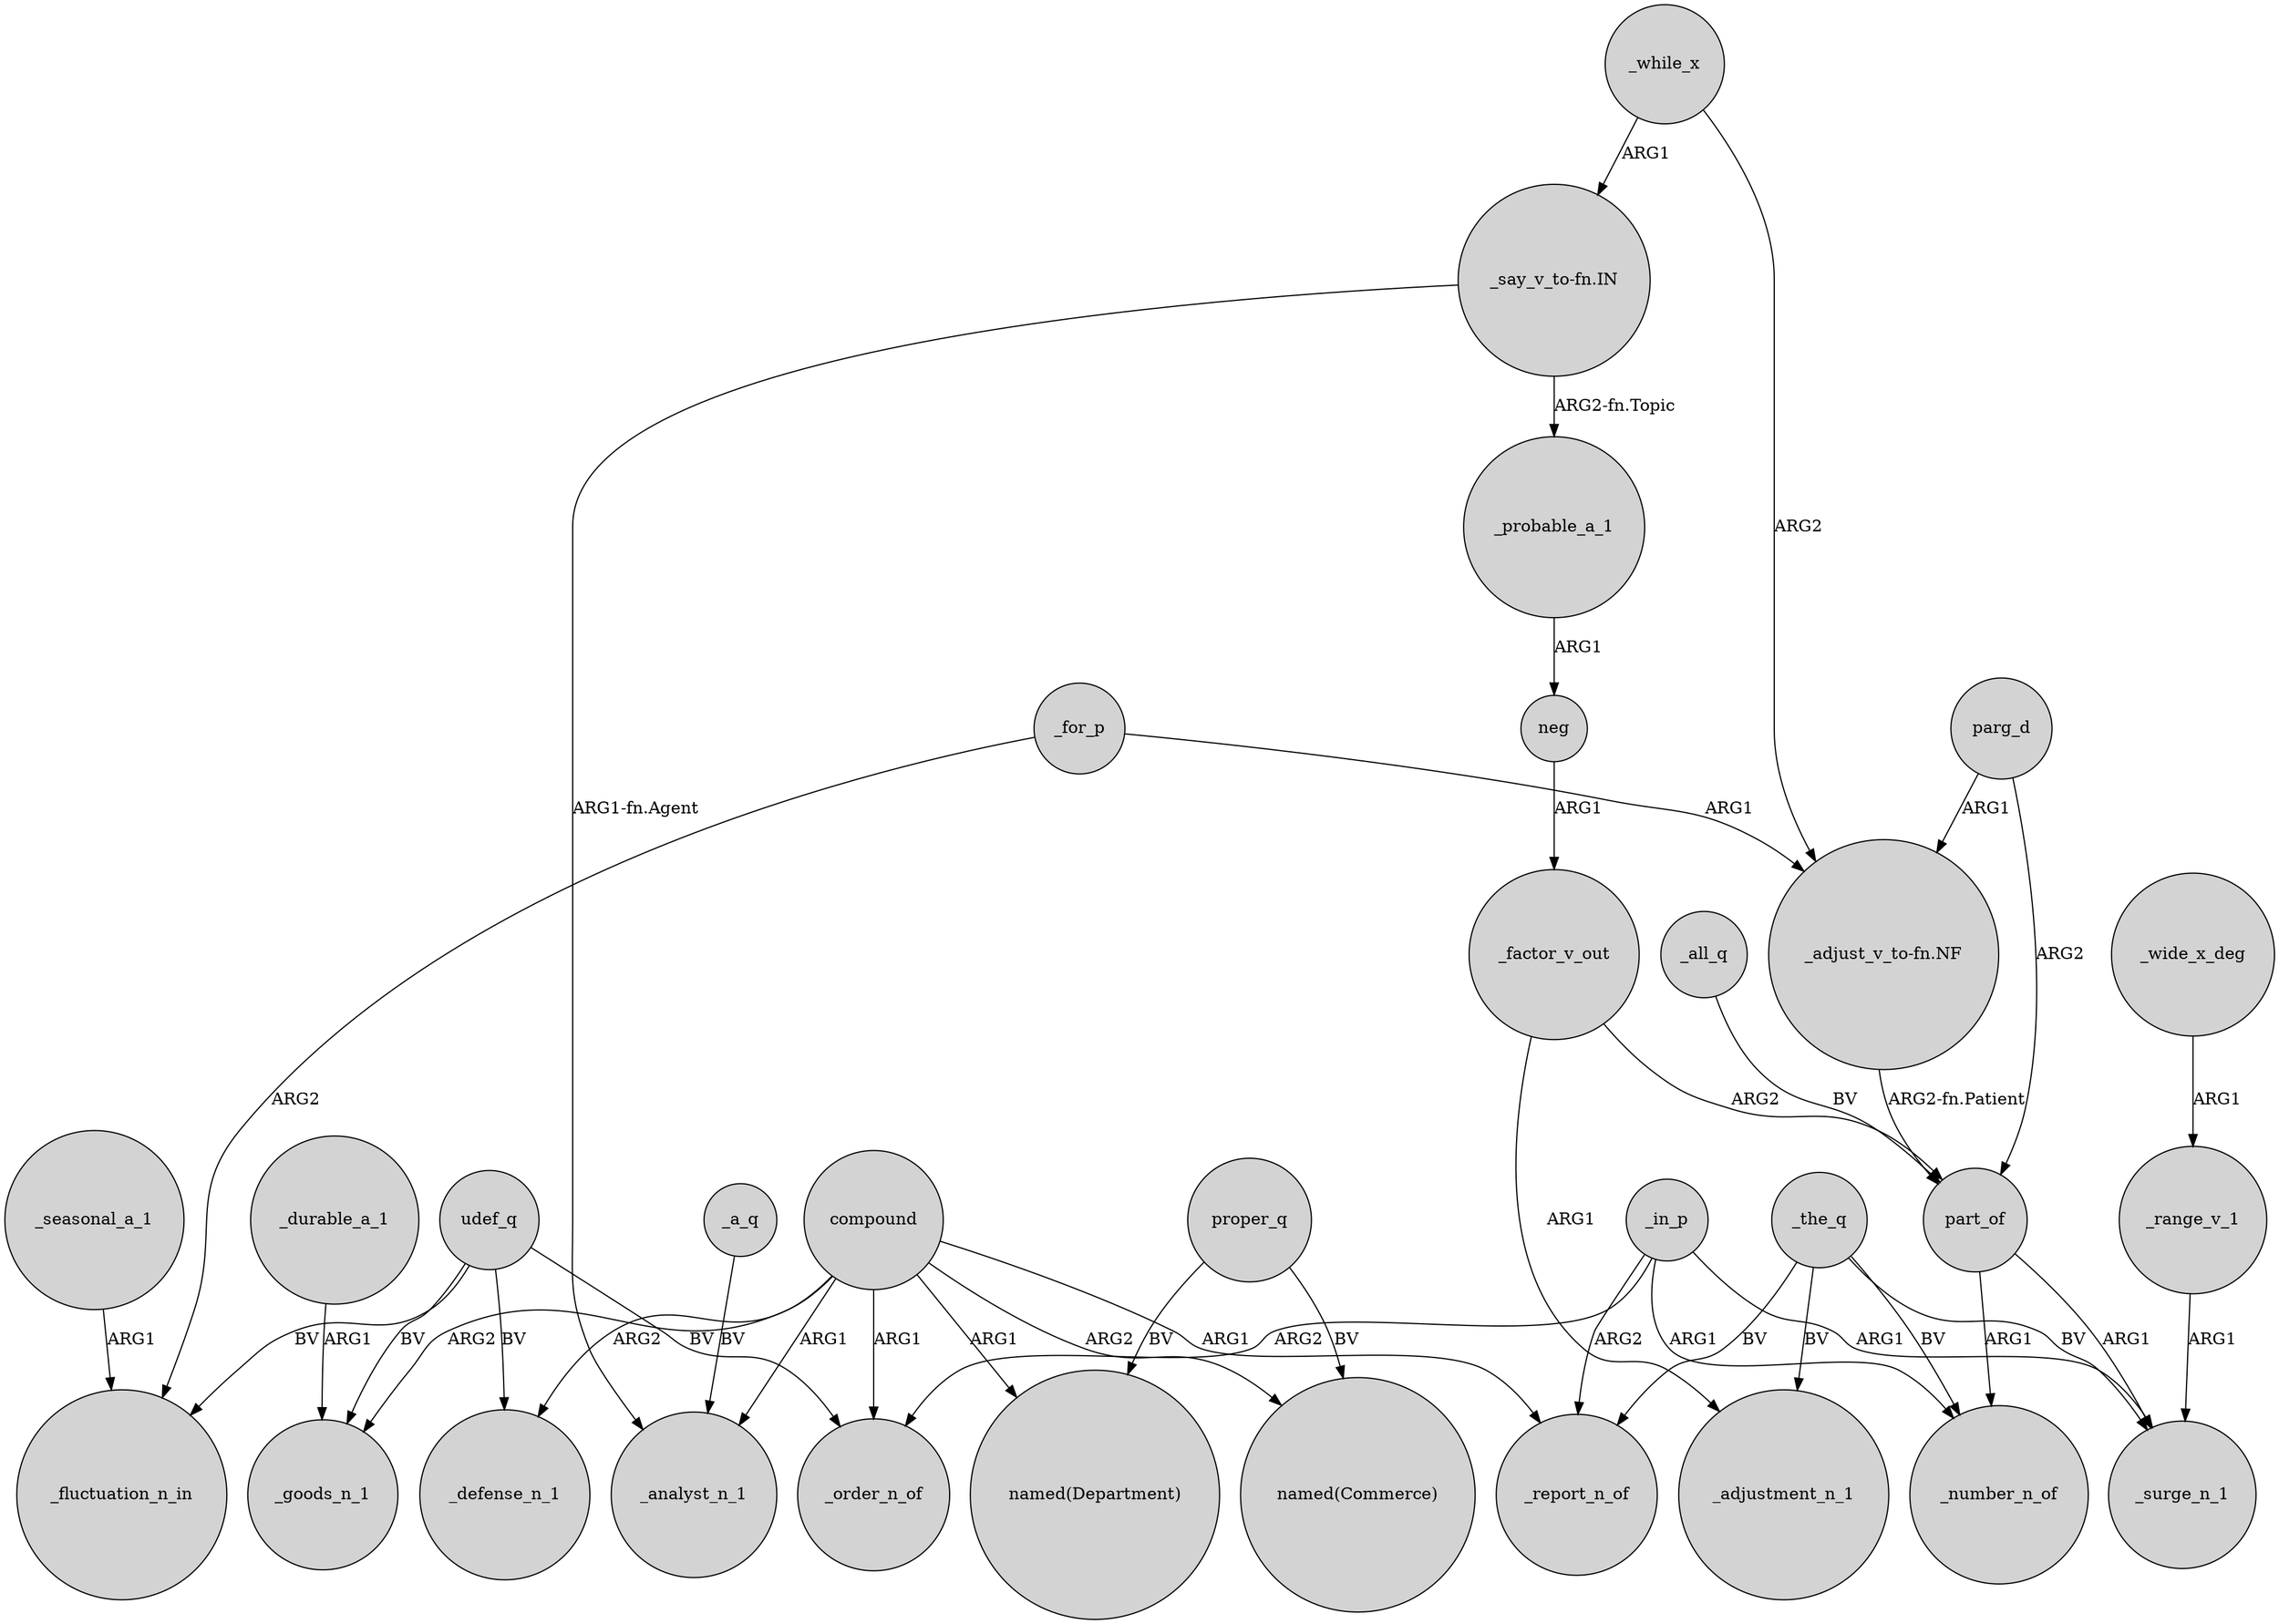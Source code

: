 digraph {
	node [shape=circle style=filled]
	udef_q -> _fluctuation_n_in [label=BV]
	_in_p -> _order_n_of [label=ARG2]
	compound -> _report_n_of [label=ARG1]
	parg_d -> "_adjust_v_to-fn.NF" [label=ARG1]
	compound -> _goods_n_1 [label=ARG2]
	_the_q -> _adjustment_n_1 [label=BV]
	_all_q -> part_of [label=BV]
	udef_q -> _order_n_of [label=BV]
	part_of -> _surge_n_1 [label=ARG1]
	_while_x -> "_adjust_v_to-fn.NF" [label=ARG2]
	_in_p -> _report_n_of [label=ARG2]
	neg -> _factor_v_out [label=ARG1]
	_the_q -> _number_n_of [label=BV]
	_in_p -> _surge_n_1 [label=ARG1]
	compound -> _defense_n_1 [label=ARG2]
	"_adjust_v_to-fn.NF" -> part_of [label="ARG2-fn.Patient"]
	_durable_a_1 -> _goods_n_1 [label=ARG1]
	"_say_v_to-fn.IN" -> _probable_a_1 [label="ARG2-fn.Topic"]
	_range_v_1 -> _surge_n_1 [label=ARG1]
	_in_p -> _number_n_of [label=ARG1]
	_wide_x_deg -> _range_v_1 [label=ARG1]
	udef_q -> _defense_n_1 [label=BV]
	compound -> _order_n_of [label=ARG1]
	"_say_v_to-fn.IN" -> _analyst_n_1 [label="ARG1-fn.Agent"]
	udef_q -> _goods_n_1 [label=BV]
	_the_q -> _report_n_of [label=BV]
	_the_q -> _surge_n_1 [label=BV]
	_for_p -> _fluctuation_n_in [label=ARG2]
	part_of -> _number_n_of [label=ARG1]
	_factor_v_out -> _adjustment_n_1 [label=ARG1]
	_while_x -> "_say_v_to-fn.IN" [label=ARG1]
	proper_q -> "named(Commerce)" [label=BV]
	_for_p -> "_adjust_v_to-fn.NF" [label=ARG1]
	_seasonal_a_1 -> _fluctuation_n_in [label=ARG1]
	_a_q -> _analyst_n_1 [label=BV]
	parg_d -> part_of [label=ARG2]
	compound -> "named(Department)" [label=ARG1]
	_probable_a_1 -> neg [label=ARG1]
	proper_q -> "named(Department)" [label=BV]
	_factor_v_out -> part_of [label=ARG2]
	compound -> "named(Commerce)" [label=ARG2]
	compound -> _analyst_n_1 [label=ARG1]
}

